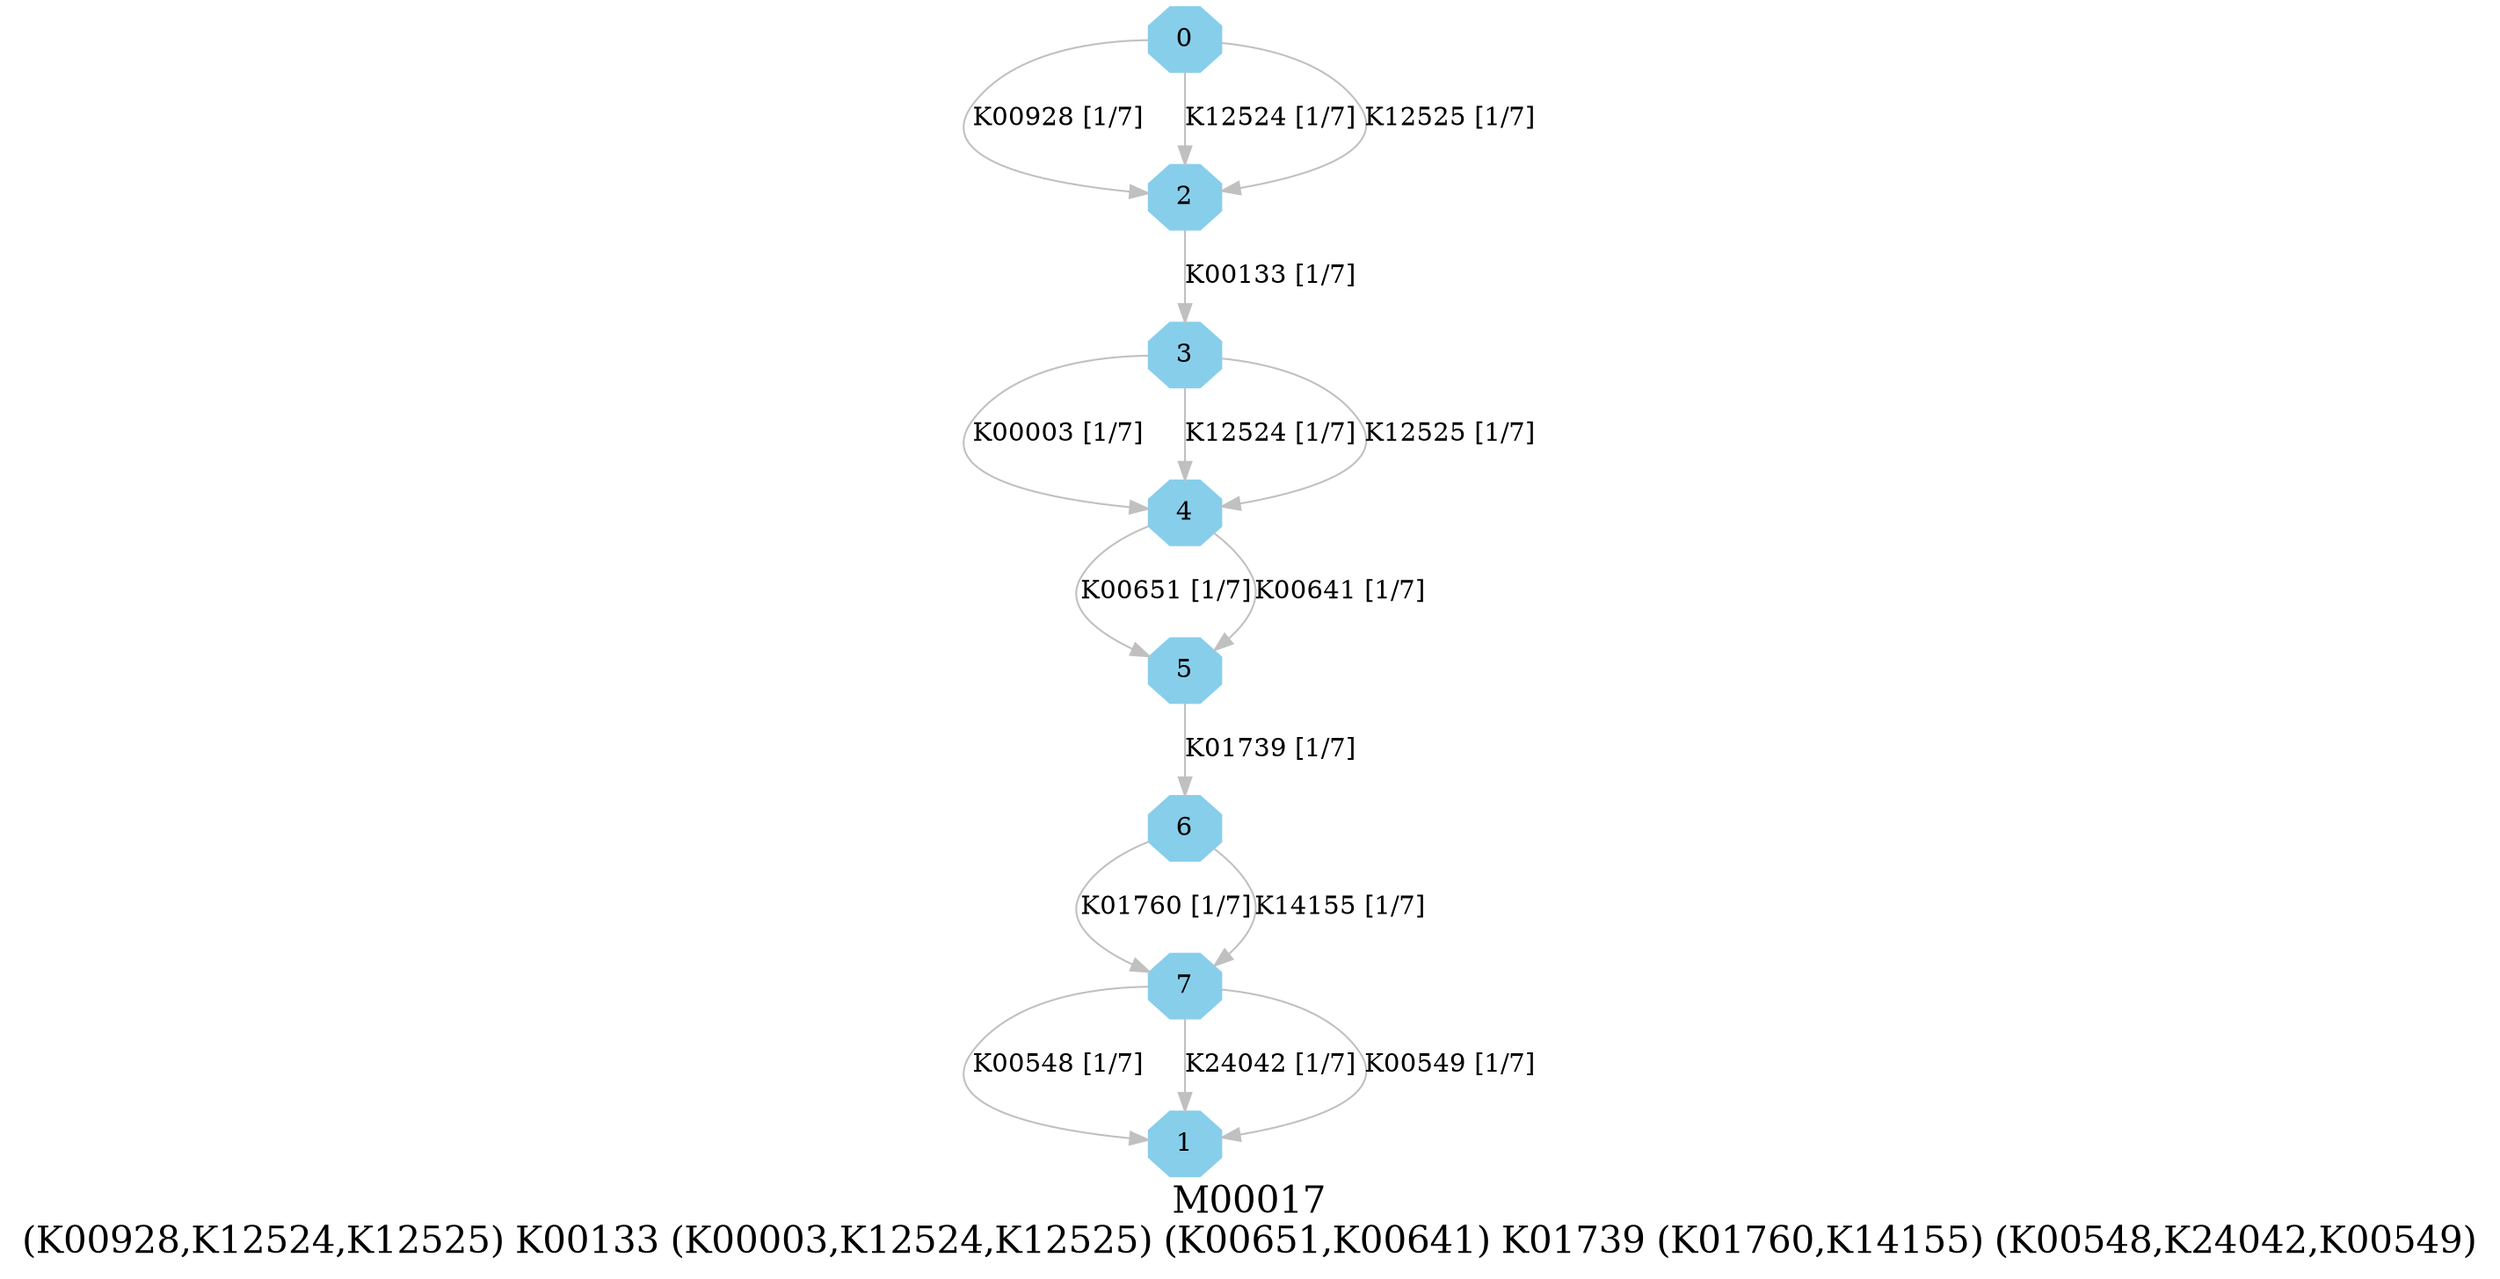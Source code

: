 digraph G {
graph [label="M00017
(K00928,K12524,K12525) K00133 (K00003,K12524,K12525) (K00651,K00641) K01739 (K01760,K14155) (K00548,K24042,K00549)",fontsize=20];
node [shape=box,style=filled];
edge [len=3,color=grey];
{node [width=.3,height=.3,shape=octagon,style=filled,color=skyblue] 0 1 2 3 4 5 6 7 }
0 -> 2 [label="K00928 [1/7]"];
0 -> 2 [label="K12524 [1/7]"];
0 -> 2 [label="K12525 [1/7]"];
2 -> 3 [label="K00133 [1/7]"];
3 -> 4 [label="K00003 [1/7]"];
3 -> 4 [label="K12524 [1/7]"];
3 -> 4 [label="K12525 [1/7]"];
4 -> 5 [label="K00651 [1/7]"];
4 -> 5 [label="K00641 [1/7]"];
5 -> 6 [label="K01739 [1/7]"];
6 -> 7 [label="K01760 [1/7]"];
6 -> 7 [label="K14155 [1/7]"];
7 -> 1 [label="K00548 [1/7]"];
7 -> 1 [label="K24042 [1/7]"];
7 -> 1 [label="K00549 [1/7]"];
}